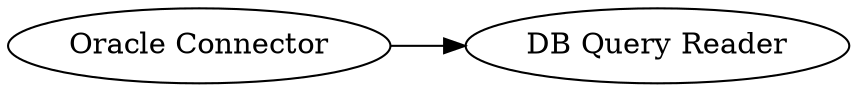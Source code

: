 digraph {
	"3844032175889137622_4" [label="Oracle Connector"]
	"3844032175889137622_5" [label="DB Query Reader"]
	"3844032175889137622_4" -> "3844032175889137622_5"
	rankdir=LR
}
